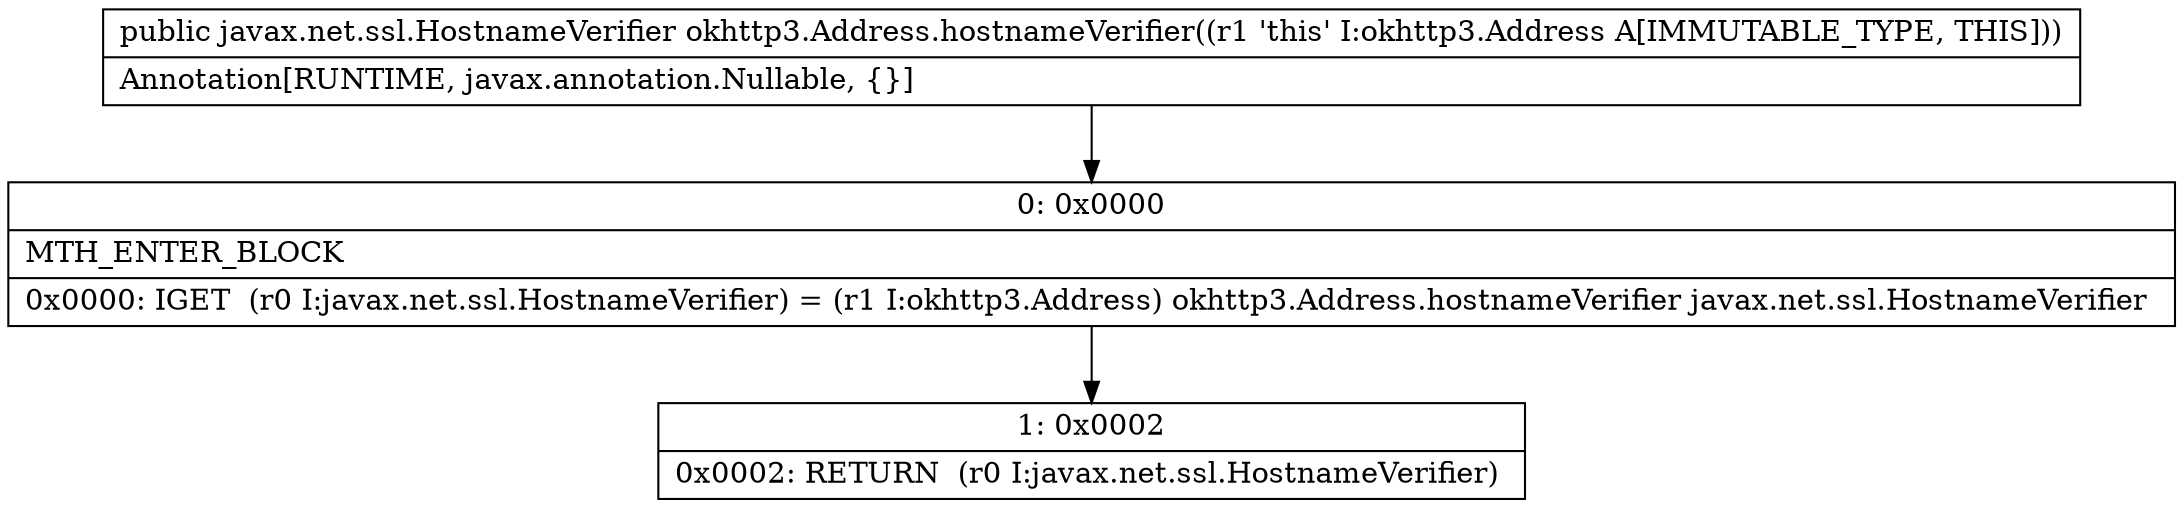 digraph "CFG forokhttp3.Address.hostnameVerifier()Ljavax\/net\/ssl\/HostnameVerifier;" {
Node_0 [shape=record,label="{0\:\ 0x0000|MTH_ENTER_BLOCK\l|0x0000: IGET  (r0 I:javax.net.ssl.HostnameVerifier) = (r1 I:okhttp3.Address) okhttp3.Address.hostnameVerifier javax.net.ssl.HostnameVerifier \l}"];
Node_1 [shape=record,label="{1\:\ 0x0002|0x0002: RETURN  (r0 I:javax.net.ssl.HostnameVerifier) \l}"];
MethodNode[shape=record,label="{public javax.net.ssl.HostnameVerifier okhttp3.Address.hostnameVerifier((r1 'this' I:okhttp3.Address A[IMMUTABLE_TYPE, THIS]))  | Annotation[RUNTIME, javax.annotation.Nullable, \{\}]\l}"];
MethodNode -> Node_0;
Node_0 -> Node_1;
}

